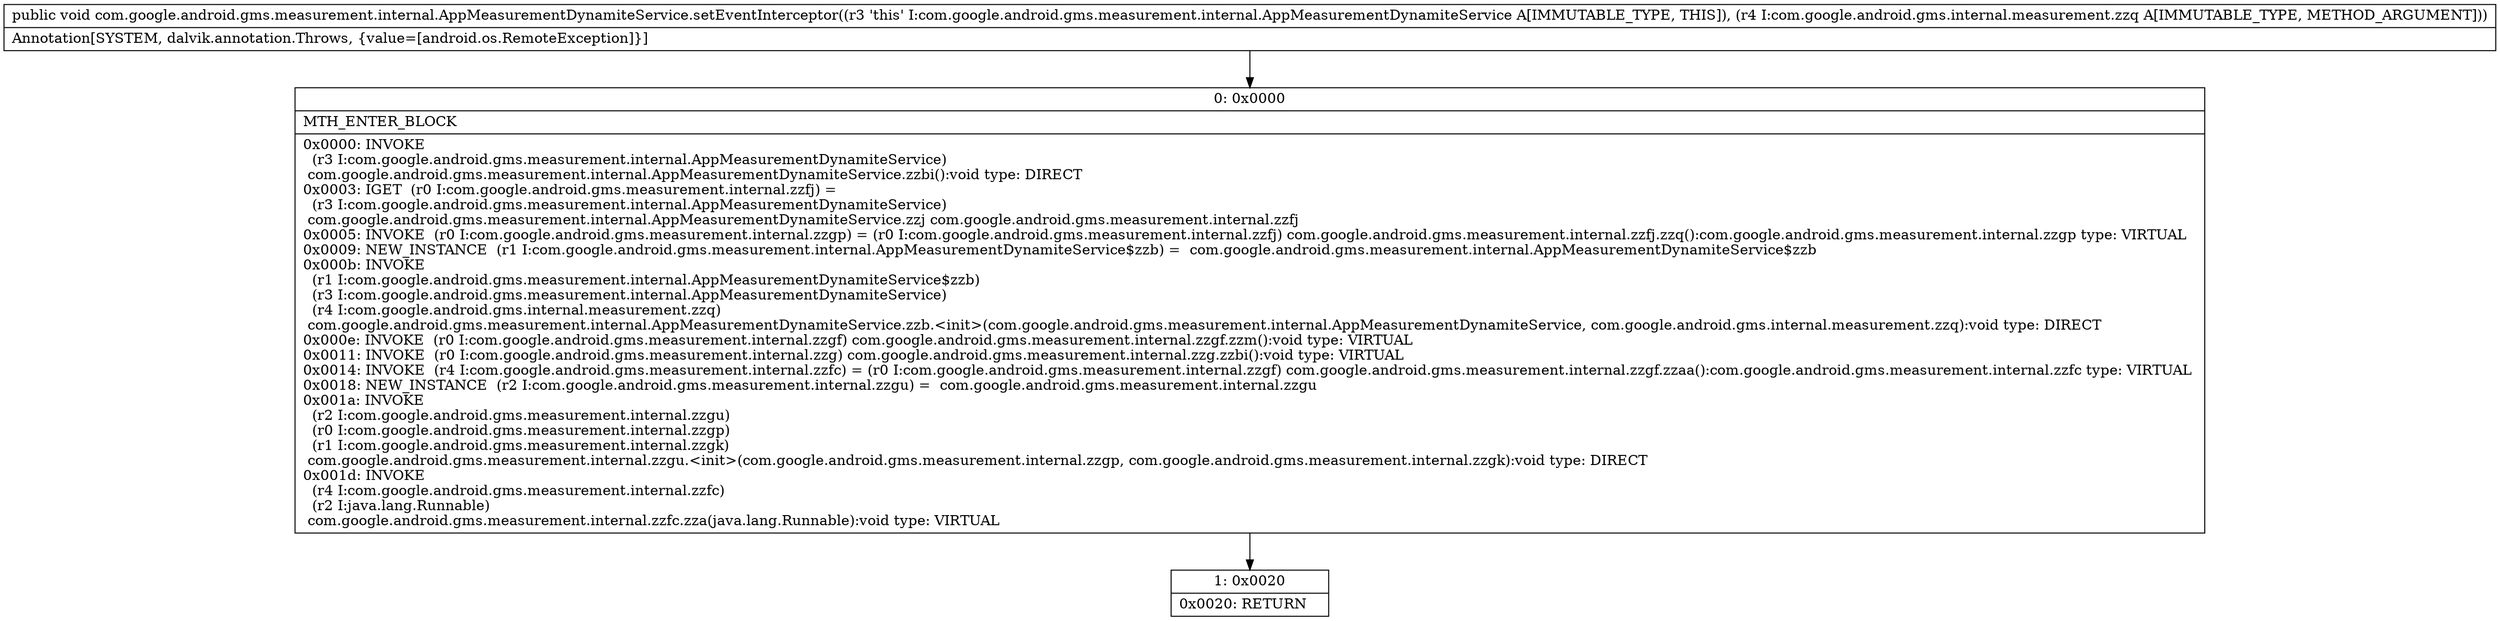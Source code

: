 digraph "CFG forcom.google.android.gms.measurement.internal.AppMeasurementDynamiteService.setEventInterceptor(Lcom\/google\/android\/gms\/internal\/measurement\/zzq;)V" {
Node_0 [shape=record,label="{0\:\ 0x0000|MTH_ENTER_BLOCK\l|0x0000: INVOKE  \l  (r3 I:com.google.android.gms.measurement.internal.AppMeasurementDynamiteService)\l com.google.android.gms.measurement.internal.AppMeasurementDynamiteService.zzbi():void type: DIRECT \l0x0003: IGET  (r0 I:com.google.android.gms.measurement.internal.zzfj) = \l  (r3 I:com.google.android.gms.measurement.internal.AppMeasurementDynamiteService)\l com.google.android.gms.measurement.internal.AppMeasurementDynamiteService.zzj com.google.android.gms.measurement.internal.zzfj \l0x0005: INVOKE  (r0 I:com.google.android.gms.measurement.internal.zzgp) = (r0 I:com.google.android.gms.measurement.internal.zzfj) com.google.android.gms.measurement.internal.zzfj.zzq():com.google.android.gms.measurement.internal.zzgp type: VIRTUAL \l0x0009: NEW_INSTANCE  (r1 I:com.google.android.gms.measurement.internal.AppMeasurementDynamiteService$zzb) =  com.google.android.gms.measurement.internal.AppMeasurementDynamiteService$zzb \l0x000b: INVOKE  \l  (r1 I:com.google.android.gms.measurement.internal.AppMeasurementDynamiteService$zzb)\l  (r3 I:com.google.android.gms.measurement.internal.AppMeasurementDynamiteService)\l  (r4 I:com.google.android.gms.internal.measurement.zzq)\l com.google.android.gms.measurement.internal.AppMeasurementDynamiteService.zzb.\<init\>(com.google.android.gms.measurement.internal.AppMeasurementDynamiteService, com.google.android.gms.internal.measurement.zzq):void type: DIRECT \l0x000e: INVOKE  (r0 I:com.google.android.gms.measurement.internal.zzgf) com.google.android.gms.measurement.internal.zzgf.zzm():void type: VIRTUAL \l0x0011: INVOKE  (r0 I:com.google.android.gms.measurement.internal.zzg) com.google.android.gms.measurement.internal.zzg.zzbi():void type: VIRTUAL \l0x0014: INVOKE  (r4 I:com.google.android.gms.measurement.internal.zzfc) = (r0 I:com.google.android.gms.measurement.internal.zzgf) com.google.android.gms.measurement.internal.zzgf.zzaa():com.google.android.gms.measurement.internal.zzfc type: VIRTUAL \l0x0018: NEW_INSTANCE  (r2 I:com.google.android.gms.measurement.internal.zzgu) =  com.google.android.gms.measurement.internal.zzgu \l0x001a: INVOKE  \l  (r2 I:com.google.android.gms.measurement.internal.zzgu)\l  (r0 I:com.google.android.gms.measurement.internal.zzgp)\l  (r1 I:com.google.android.gms.measurement.internal.zzgk)\l com.google.android.gms.measurement.internal.zzgu.\<init\>(com.google.android.gms.measurement.internal.zzgp, com.google.android.gms.measurement.internal.zzgk):void type: DIRECT \l0x001d: INVOKE  \l  (r4 I:com.google.android.gms.measurement.internal.zzfc)\l  (r2 I:java.lang.Runnable)\l com.google.android.gms.measurement.internal.zzfc.zza(java.lang.Runnable):void type: VIRTUAL \l}"];
Node_1 [shape=record,label="{1\:\ 0x0020|0x0020: RETURN   \l}"];
MethodNode[shape=record,label="{public void com.google.android.gms.measurement.internal.AppMeasurementDynamiteService.setEventInterceptor((r3 'this' I:com.google.android.gms.measurement.internal.AppMeasurementDynamiteService A[IMMUTABLE_TYPE, THIS]), (r4 I:com.google.android.gms.internal.measurement.zzq A[IMMUTABLE_TYPE, METHOD_ARGUMENT]))  | Annotation[SYSTEM, dalvik.annotation.Throws, \{value=[android.os.RemoteException]\}]\l}"];
MethodNode -> Node_0;
Node_0 -> Node_1;
}

